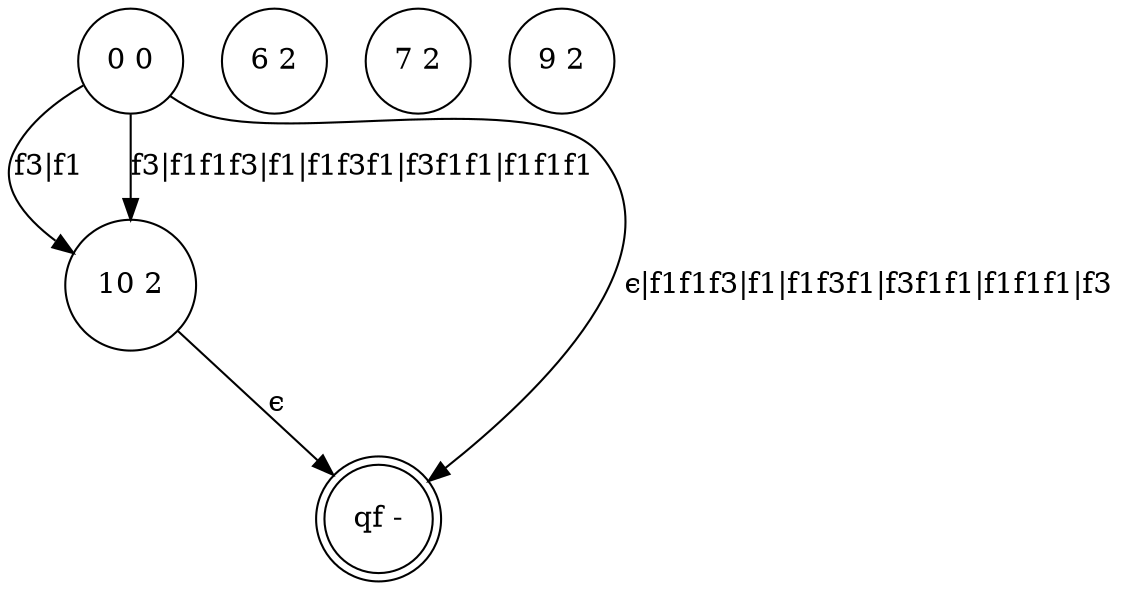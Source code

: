 digraph 44 {
	"10 2" [shape=circle]
	"6 2" [shape=circle]
	"7 2" [shape=circle]
	"9 2" [shape=circle]
	"qf -" [shape=doublecircle]
	"0 0" [shape=circle]
	"9 2" [shape=circle]
	"10 2" -> "qf -" [label="ϵ"]
	"0 0" -> "10 2" [label="f3|f1"]
	"0 0" -> "qf -" [label="ϵ|f1f1f3|f1|f1f3f1|f3f1f1|f1f1f1|f3"]
	"0 0" -> "10 2" [label="f3|f1f1f3|f1|f1f3f1|f3f1f1|f1f1f1"]
}
